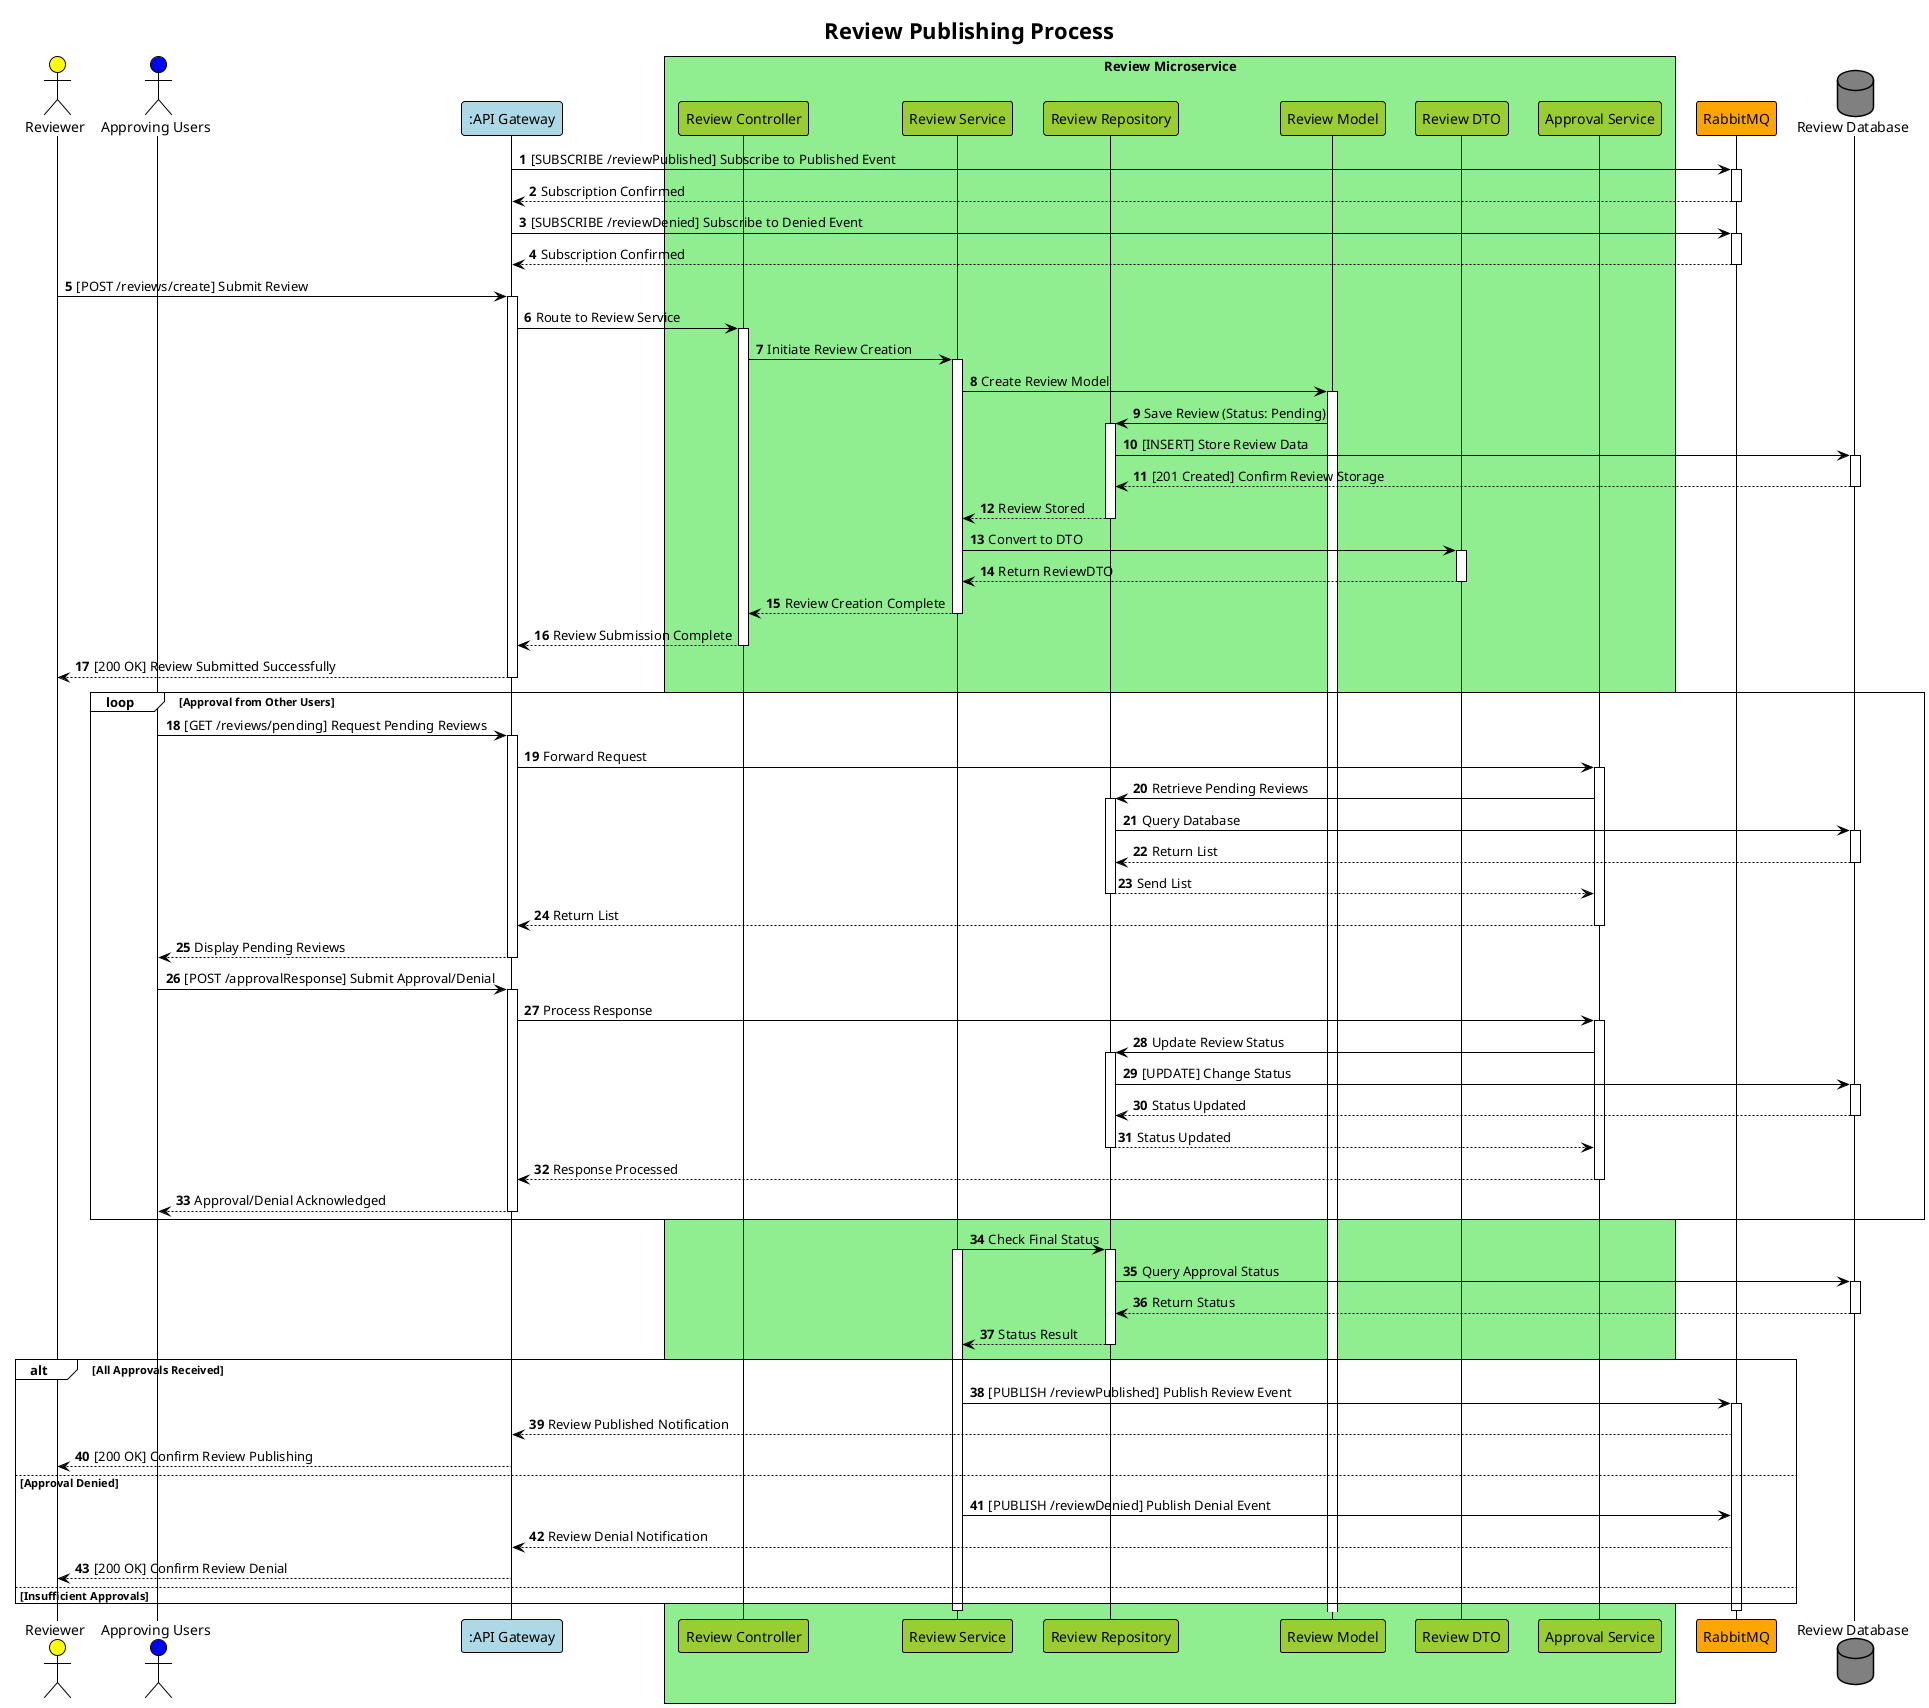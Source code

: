 @startuml
!theme plain

autonumber

title Review Publishing Process

actor "Reviewer" as Reviewer #Yellow
actor "Approving Users" as ApprovingUsers #Blue
participant ":API Gateway" as Gateway #lightBlue
box "Review Microservice" #lightGreen
    participant "Review Controller" as ReviewCtrl #YellowGreen
    participant "Review Service" as ReviewService #YellowGreen
    participant "Review Repository" as ReviewRepo #YellowGreen
    participant "Review Model" as ReviewModel #YellowGreen
    participant "Review DTO" as ReviewDTO #YellowGreen
    participant "Approval Service" as ApprovalSvc #YellowGreen
end box
participant "RabbitMQ" as Broker #orange
database "Review Database" as ReviewDB #grey

' API Gateway subscribes to RabbitMQ topics
Gateway -> Broker : [SUBSCRIBE /reviewPublished] Subscribe to Published Event
activate Broker
Broker --> Gateway : Subscription Confirmed
deactivate Broker
Gateway -> Broker : [SUBSCRIBE /reviewDenied] Subscribe to Denied Event
activate Broker
Broker --> Gateway : Subscription Confirmed
deactivate Broker

' Review Creation Process
Reviewer -> Gateway : [POST /reviews/create] Submit Review
activate Gateway
Gateway -> ReviewCtrl : Route to Review Service
activate ReviewCtrl
ReviewCtrl -> ReviewService : Initiate Review Creation
activate ReviewService
ReviewService -> ReviewModel : Create Review Model
activate ReviewModel
ReviewModel -> ReviewRepo : Save Review (Status: Pending)
activate ReviewRepo
ReviewRepo -> ReviewDB : [INSERT] Store Review Data
activate ReviewDB
ReviewDB --> ReviewRepo : [201 Created] Confirm Review Storage
deactivate ReviewDB
ReviewRepo --> ReviewService : Review Stored
deactivate ReviewRepo
ReviewService -> ReviewDTO : Convert to DTO
activate ReviewDTO
ReviewDTO --> ReviewService : Return ReviewDTO
deactivate ReviewDTO
ReviewService --> ReviewCtrl : Review Creation Complete
deactivate ReviewService
ReviewCtrl --> Gateway : Review Submission Complete
deactivate ReviewCtrl
Gateway --> Reviewer : [200 OK] Review Submitted Successfully
deactivate Gateway

' Approval Process
loop Approval from Other Users
    ApprovingUsers -> Gateway : [GET /reviews/pending] Request Pending Reviews
    activate Gateway
    Gateway -> ApprovalSvc : Forward Request
    activate ApprovalSvc
    ApprovalSvc -> ReviewRepo : Retrieve Pending Reviews
    activate ReviewRepo
    ReviewRepo -> ReviewDB : Query Database
    activate ReviewDB
    ReviewDB --> ReviewRepo : Return List
    deactivate ReviewDB
    ReviewRepo --> ApprovalSvc : Send List
    deactivate ReviewRepo
    ApprovalSvc --> Gateway : Return List
    deactivate ApprovalSvc
    Gateway --> ApprovingUsers : Display Pending Reviews
    deactivate Gateway

    ApprovingUsers -> Gateway : [POST /approvalResponse] Submit Approval/Denial
    activate Gateway
    Gateway -> ApprovalSvc : Process Response
    activate ApprovalSvc
    ApprovalSvc -> ReviewRepo : Update Review Status
    activate ReviewRepo
    ReviewRepo -> ReviewDB : [UPDATE] Change Status
    activate ReviewDB
    ReviewDB --> ReviewRepo : Status Updated
    deactivate ReviewDB
    ReviewRepo --> ApprovalSvc : Status Updated
    deactivate ReviewRepo
    ApprovalSvc --> Gateway : Response Processed
    deactivate ApprovalSvc
    Gateway --> ApprovingUsers : Approval/Denial Acknowledged
    deactivate Gateway
end

' Final Status Update and Notification
ReviewService -> ReviewRepo : Check Final Status
activate ReviewService
activate ReviewRepo
ReviewRepo -> ReviewDB : Query Approval Status
activate ReviewDB
ReviewDB --> ReviewRepo : Return Status
deactivate ReviewDB
ReviewRepo --> ReviewService : Status Result
deactivate ReviewRepo

alt All Approvals Received
    ReviewService -> Broker : [PUBLISH /reviewPublished] Publish Review Event
    activate Broker
    Broker --> Gateway : Review Published Notification
       Gateway --> Reviewer : [200 OK] Confirm Review Publishing
else Approval Denied
    ReviewService -> Broker : [PUBLISH /reviewDenied] Publish Denial Event
    Broker --> Gateway : Review Denial Notification
    Gateway --> Reviewer : [200 OK] Confirm Review Denial
else Insufficient Approvals
    ' Remain in Pending State
end
deactivate Broker
deactivate ReviewService

@enduml
